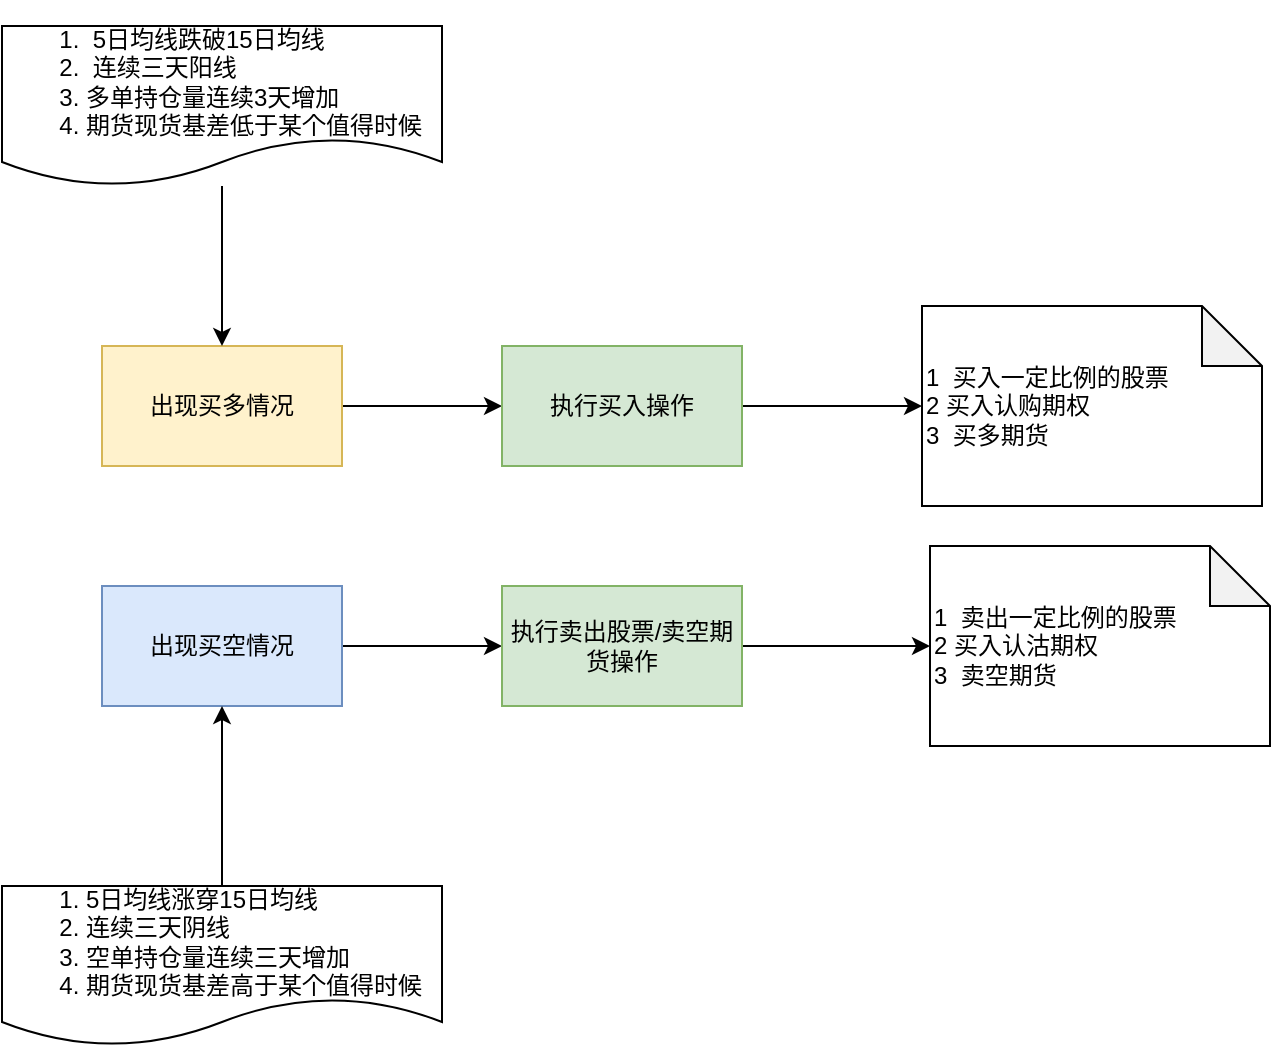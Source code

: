 <mxfile version="12.2.4" pages="1"><diagram id="XYg6M2OnICbsRzcKdoXg" name="Page-1"><mxGraphModel dx="642" dy="1710" grid="1" gridSize="10" guides="1" tooltips="1" connect="1" arrows="1" fold="1" page="1" pageScale="1" pageWidth="827" pageHeight="1169" math="0" shadow="0"><root><mxCell id="0"/><mxCell id="1" parent="0"/><mxCell id="6" value="" style="edgeStyle=orthogonalEdgeStyle;rounded=0;orthogonalLoop=1;jettySize=auto;html=1;" edge="1" parent="1" source="2" target="5"><mxGeometry relative="1" as="geometry"/></mxCell><mxCell id="2" value="出现买多情况" style="rounded=0;whiteSpace=wrap;html=1;fillColor=#fff2cc;strokeColor=#d6b656;" parent="1" vertex="1"><mxGeometry x="80" y="120" width="120" height="60" as="geometry"/></mxCell><mxCell id="13" style="edgeStyle=orthogonalEdgeStyle;rounded=0;orthogonalLoop=1;jettySize=auto;html=1;entryX=0;entryY=0.5;entryDx=0;entryDy=0;entryPerimeter=0;" edge="1" parent="1" source="5" target="12"><mxGeometry relative="1" as="geometry"/></mxCell><mxCell id="5" value="执行买入操作" style="rounded=0;whiteSpace=wrap;html=1;fillColor=#d5e8d4;strokeColor=#82b366;" vertex="1" parent="1"><mxGeometry x="280" y="120" width="120" height="60" as="geometry"/></mxCell><mxCell id="8" value="" style="edgeStyle=orthogonalEdgeStyle;rounded=0;orthogonalLoop=1;jettySize=auto;html=1;" edge="1" parent="1" source="3" target="7"><mxGeometry relative="1" as="geometry"/></mxCell><mxCell id="3" value="出现买空情况" style="rounded=0;whiteSpace=wrap;html=1;fillColor=#dae8fc;strokeColor=#6c8ebf;" parent="1" vertex="1"><mxGeometry x="80" y="240" width="120" height="60" as="geometry"/></mxCell><mxCell id="17" style="edgeStyle=orthogonalEdgeStyle;rounded=0;orthogonalLoop=1;jettySize=auto;html=1;entryX=0;entryY=0.5;entryDx=0;entryDy=0;entryPerimeter=0;" edge="1" parent="1" source="7" target="14"><mxGeometry relative="1" as="geometry"/></mxCell><mxCell id="7" value="执行卖出股票/卖空期货操作" style="rounded=0;whiteSpace=wrap;html=1;fillColor=#d5e8d4;strokeColor=#82b366;" vertex="1" parent="1"><mxGeometry x="280" y="240" width="120" height="60" as="geometry"/></mxCell><mxCell id="12" value="1&amp;nbsp; 买入一定比例的股票&lt;br&gt;2 买入认购期权&lt;br&gt;3&amp;nbsp; 买多期货" style="shape=note;whiteSpace=wrap;html=1;backgroundOutline=1;darkOpacity=0.05;align=left;" vertex="1" parent="1"><mxGeometry x="490" y="100" width="170" height="100" as="geometry"/></mxCell><mxCell id="14" value="1&amp;nbsp; 卖出一定比例的股票&lt;br&gt;2 买入认沽期权&lt;br&gt;3&amp;nbsp; 卖空期货" style="shape=note;whiteSpace=wrap;html=1;backgroundOutline=1;darkOpacity=0.05;align=left;" vertex="1" parent="1"><mxGeometry x="494" y="220" width="170" height="100" as="geometry"/></mxCell><mxCell id="23" style="edgeStyle=orthogonalEdgeStyle;rounded=0;orthogonalLoop=1;jettySize=auto;html=1;entryX=0.5;entryY=0;entryDx=0;entryDy=0;" edge="1" parent="1" source="18" target="2"><mxGeometry relative="1" as="geometry"/></mxCell><mxCell id="18" value="&lt;ol&gt;&lt;li&gt;&amp;nbsp;5日均线跌破15日均线&lt;/li&gt;&lt;li&gt;&amp;nbsp;连续三天阳线&lt;/li&gt;&lt;li&gt;多单持仓量连续3天增加&lt;/li&gt;&lt;li&gt;期货现货基差低于某个值得时候&lt;/li&gt;&lt;/ol&gt;" style="shape=document;whiteSpace=wrap;html=1;boundedLbl=1;align=left;" vertex="1" parent="1"><mxGeometry x="30" y="-40" width="220" height="80" as="geometry"/></mxCell><mxCell id="22" value="" style="edgeStyle=orthogonalEdgeStyle;rounded=0;orthogonalLoop=1;jettySize=auto;html=1;" edge="1" parent="1" source="19" target="3"><mxGeometry relative="1" as="geometry"/></mxCell><mxCell id="19" value="&lt;ol&gt;&lt;li&gt;5日均线涨穿15日均线&lt;/li&gt;&lt;li&gt;连续三天阴线&lt;/li&gt;&lt;li&gt;空单持仓量连续三天增加&lt;/li&gt;&lt;li&gt;期货现货基差高于某个值得时候&lt;/li&gt;&lt;/ol&gt;" style="shape=document;whiteSpace=wrap;html=1;boundedLbl=1;align=left;" vertex="1" parent="1"><mxGeometry x="30" y="390" width="220" height="80" as="geometry"/></mxCell></root></mxGraphModel></diagram></mxfile>